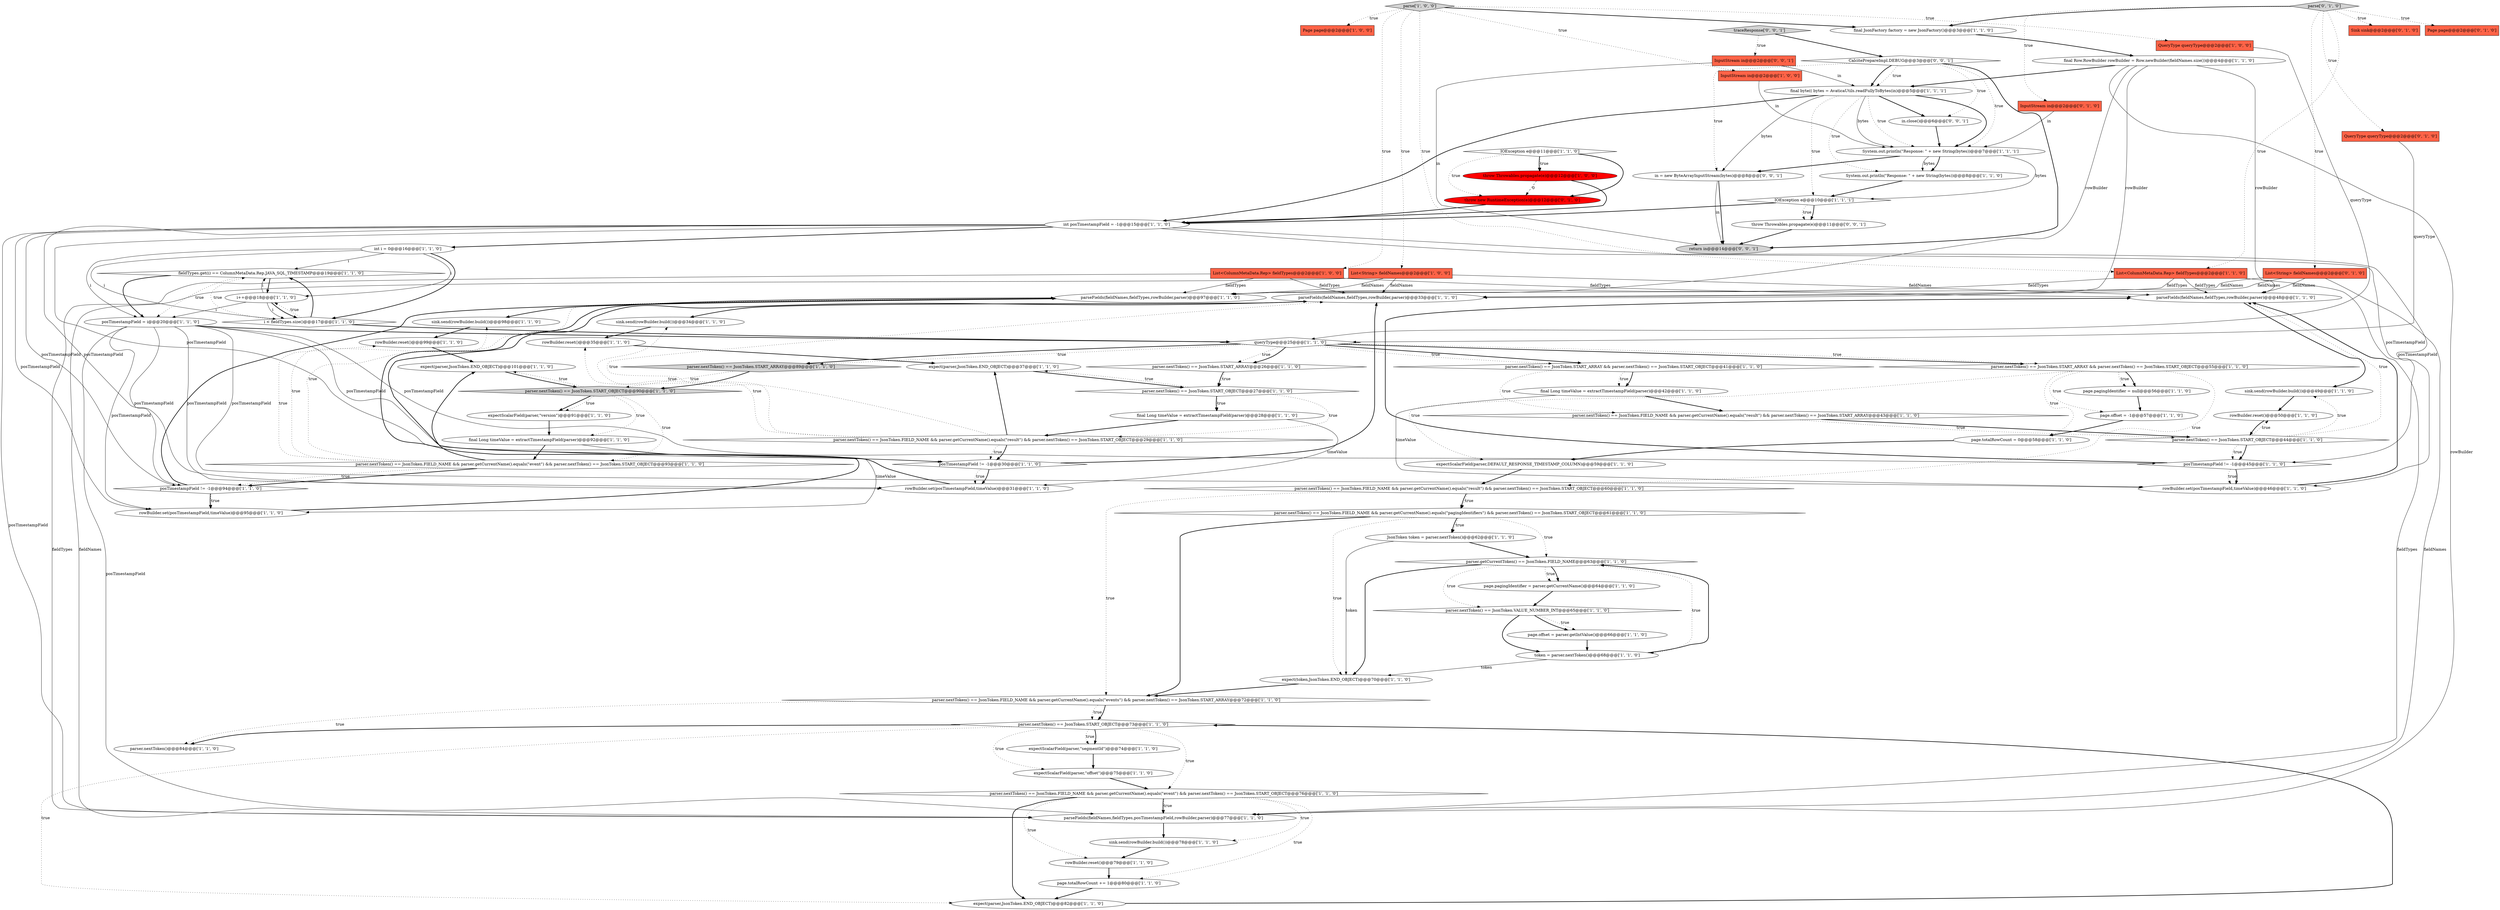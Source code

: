 digraph {
18 [style = filled, label = "parser.nextToken() == JsonToken.FIELD_NAME && parser.getCurrentName().equals(\"events\") && parser.nextToken() == JsonToken.START_ARRAY@@@72@@@['1', '1', '0']", fillcolor = white, shape = diamond image = "AAA0AAABBB1BBB"];
36 [style = filled, label = "rowBuilder.set(posTimestampField,timeValue)@@@46@@@['1', '1', '0']", fillcolor = white, shape = ellipse image = "AAA0AAABBB1BBB"];
44 [style = filled, label = "sink.send(rowBuilder.build())@@@49@@@['1', '1', '0']", fillcolor = white, shape = ellipse image = "AAA0AAABBB1BBB"];
0 [style = filled, label = "final Long timeValue = extractTimestampField(parser)@@@28@@@['1', '1', '0']", fillcolor = white, shape = ellipse image = "AAA0AAABBB1BBB"];
72 [style = filled, label = "expectScalarField(parser,\"segmentId\")@@@74@@@['1', '1', '0']", fillcolor = white, shape = ellipse image = "AAA0AAABBB1BBB"];
76 [style = filled, label = "posTimestampField != -1@@@94@@@['1', '1', '0']", fillcolor = white, shape = diamond image = "AAA0AAABBB1BBB"];
15 [style = filled, label = "page.totalRowCount = 0@@@58@@@['1', '1', '0']", fillcolor = white, shape = ellipse image = "AAA0AAABBB1BBB"];
85 [style = filled, label = "throw Throwables.propagate(e)@@@11@@@['0', '0', '1']", fillcolor = white, shape = ellipse image = "AAA0AAABBB3BBB"];
89 [style = filled, label = "in.close()@@@6@@@['0', '0', '1']", fillcolor = white, shape = ellipse image = "AAA0AAABBB3BBB"];
11 [style = filled, label = "parser.getCurrentToken() == JsonToken.FIELD_NAME@@@63@@@['1', '1', '0']", fillcolor = white, shape = diamond image = "AAA0AAABBB1BBB"];
59 [style = filled, label = "parse['1', '0', '0']", fillcolor = lightgray, shape = diamond image = "AAA0AAABBB1BBB"];
17 [style = filled, label = "sink.send(rowBuilder.build())@@@98@@@['1', '1', '0']", fillcolor = white, shape = ellipse image = "AAA0AAABBB1BBB"];
2 [style = filled, label = "List<String> fieldNames@@@2@@@['1', '0', '0']", fillcolor = tomato, shape = box image = "AAA0AAABBB1BBB"];
4 [style = filled, label = "page.offset = -1@@@57@@@['1', '1', '0']", fillcolor = white, shape = ellipse image = "AAA0AAABBB1BBB"];
12 [style = filled, label = "parseFields(fieldNames,fieldTypes,rowBuilder,parser)@@@97@@@['1', '1', '0']", fillcolor = white, shape = ellipse image = "AAA0AAABBB1BBB"];
40 [style = filled, label = "parser.nextToken() == JsonToken.FIELD_NAME && parser.getCurrentName().equals(\"result\") && parser.nextToken() == JsonToken.START_OBJECT@@@60@@@['1', '1', '0']", fillcolor = white, shape = diamond image = "AAA0AAABBB1BBB"];
82 [style = filled, label = "Sink sink@@@2@@@['0', '1', '0']", fillcolor = tomato, shape = box image = "AAA0AAABBB2BBB"];
7 [style = filled, label = "page.pagingIdentifier = parser.getCurrentName()@@@64@@@['1', '1', '0']", fillcolor = white, shape = ellipse image = "AAA0AAABBB1BBB"];
21 [style = filled, label = "parser.nextToken() == JsonToken.START_ARRAY && parser.nextToken() == JsonToken.START_OBJECT@@@41@@@['1', '1', '0']", fillcolor = white, shape = diamond image = "AAA0AAABBB1BBB"];
46 [style = filled, label = "expect(parser,JsonToken.END_OBJECT)@@@101@@@['1', '1', '0']", fillcolor = white, shape = ellipse image = "AAA0AAABBB1BBB"];
64 [style = filled, label = "posTimestampField != -1@@@30@@@['1', '1', '0']", fillcolor = white, shape = diamond image = "AAA0AAABBB1BBB"];
55 [style = filled, label = "final byte(( bytes = AvaticaUtils.readFullyToBytes(in)@@@5@@@['1', '1', '1']", fillcolor = white, shape = ellipse image = "AAA0AAABBB1BBB"];
32 [style = filled, label = "parser.nextToken() == JsonToken.FIELD_NAME && parser.getCurrentName().equals(\"result\") && parser.nextToken() == JsonToken.START_ARRAY@@@43@@@['1', '1', '0']", fillcolor = white, shape = diamond image = "AAA0AAABBB1BBB"];
74 [style = filled, label = "int posTimestampField = -1@@@15@@@['1', '1', '0']", fillcolor = white, shape = ellipse image = "AAA0AAABBB1BBB"];
66 [style = filled, label = "rowBuilder.reset()@@@99@@@['1', '1', '0']", fillcolor = white, shape = ellipse image = "AAA0AAABBB1BBB"];
77 [style = filled, label = "throw new RuntimeException(e)@@@12@@@['0', '1', '0']", fillcolor = red, shape = ellipse image = "AAA1AAABBB2BBB"];
35 [style = filled, label = "IOException e@@@11@@@['1', '1', '0']", fillcolor = white, shape = diamond image = "AAA0AAABBB1BBB"];
47 [style = filled, label = "Page page@@@2@@@['1', '0', '0']", fillcolor = tomato, shape = box image = "AAA0AAABBB1BBB"];
87 [style = filled, label = "in = new ByteArrayInputStream(bytes)@@@8@@@['0', '0', '1']", fillcolor = white, shape = ellipse image = "AAA0AAABBB3BBB"];
78 [style = filled, label = "parse['0', '1', '0']", fillcolor = lightgray, shape = diamond image = "AAA0AAABBB2BBB"];
68 [style = filled, label = "parseFields(fieldNames,fieldTypes,posTimestampField,rowBuilder,parser)@@@77@@@['1', '1', '0']", fillcolor = white, shape = ellipse image = "AAA0AAABBB1BBB"];
27 [style = filled, label = "List<ColumnMetaData.Rep> fieldTypes@@@2@@@['1', '0', '0']", fillcolor = tomato, shape = box image = "AAA0AAABBB1BBB"];
90 [style = filled, label = "traceResponse['0', '0', '1']", fillcolor = lightgray, shape = diamond image = "AAA0AAABBB3BBB"];
86 [style = filled, label = "return in@@@14@@@['0', '0', '1']", fillcolor = lightgray, shape = ellipse image = "AAA0AAABBB3BBB"];
34 [style = filled, label = "InputStream in@@@2@@@['1', '0', '0']", fillcolor = tomato, shape = box image = "AAA0AAABBB1BBB"];
19 [style = filled, label = "sink.send(rowBuilder.build())@@@78@@@['1', '1', '0']", fillcolor = white, shape = ellipse image = "AAA0AAABBB1BBB"];
71 [style = filled, label = "rowBuilder.set(posTimestampField,timeValue)@@@95@@@['1', '1', '0']", fillcolor = white, shape = ellipse image = "AAA0AAABBB1BBB"];
10 [style = filled, label = "parser.nextToken()@@@84@@@['1', '1', '0']", fillcolor = white, shape = ellipse image = "AAA0AAABBB1BBB"];
52 [style = filled, label = "parser.nextToken() == JsonToken.FIELD_NAME && parser.getCurrentName().equals(\"event\") && parser.nextToken() == JsonToken.START_OBJECT@@@93@@@['1', '1', '0']", fillcolor = white, shape = diamond image = "AAA0AAABBB1BBB"];
50 [style = filled, label = "rowBuilder.reset()@@@79@@@['1', '1', '0']", fillcolor = white, shape = ellipse image = "AAA0AAABBB1BBB"];
73 [style = filled, label = "parser.nextToken() == JsonToken.START_OBJECT@@@90@@@['1', '1', '0']", fillcolor = lightgray, shape = diamond image = "AAA0AAABBB1BBB"];
42 [style = filled, label = "parser.nextToken() == JsonToken.VALUE_NUMBER_INT@@@65@@@['1', '1', '0']", fillcolor = white, shape = diamond image = "AAA0AAABBB1BBB"];
16 [style = filled, label = "System.out.println(\"Response: \" + new String(bytes))@@@8@@@['1', '1', '0']", fillcolor = white, shape = ellipse image = "AAA0AAABBB1BBB"];
38 [style = filled, label = "rowBuilder.reset()@@@35@@@['1', '1', '0']", fillcolor = white, shape = ellipse image = "AAA0AAABBB1BBB"];
58 [style = filled, label = "expectScalarField(parser,\"offset\")@@@75@@@['1', '1', '0']", fillcolor = white, shape = ellipse image = "AAA0AAABBB1BBB"];
3 [style = filled, label = "sink.send(rowBuilder.build())@@@34@@@['1', '1', '0']", fillcolor = white, shape = ellipse image = "AAA0AAABBB1BBB"];
30 [style = filled, label = "parser.nextToken() == JsonToken.START_ARRAY && parser.nextToken() == JsonToken.START_OBJECT@@@55@@@['1', '1', '0']", fillcolor = white, shape = diamond image = "AAA0AAABBB1BBB"];
39 [style = filled, label = "final JsonFactory factory = new JsonFactory()@@@3@@@['1', '1', '0']", fillcolor = white, shape = ellipse image = "AAA0AAABBB1BBB"];
25 [style = filled, label = "fieldTypes.get(i) == ColumnMetaData.Rep.JAVA_SQL_TIMESTAMP@@@19@@@['1', '1', '0']", fillcolor = white, shape = diamond image = "AAA0AAABBB1BBB"];
75 [style = filled, label = "parser.nextToken() == JsonToken.START_OBJECT@@@73@@@['1', '1', '0']", fillcolor = white, shape = diamond image = "AAA0AAABBB1BBB"];
31 [style = filled, label = "expect(parser,JsonToken.END_OBJECT)@@@37@@@['1', '1', '0']", fillcolor = white, shape = ellipse image = "AAA0AAABBB1BBB"];
23 [style = filled, label = "parser.nextToken() == JsonToken.FIELD_NAME && parser.getCurrentName().equals(\"event\") && parser.nextToken() == JsonToken.START_OBJECT@@@76@@@['1', '1', '0']", fillcolor = white, shape = diamond image = "AAA0AAABBB1BBB"];
13 [style = filled, label = "parser.nextToken() == JsonToken.START_OBJECT@@@27@@@['1', '1', '0']", fillcolor = white, shape = diamond image = "AAA0AAABBB1BBB"];
26 [style = filled, label = "expect(parser,JsonToken.END_OBJECT)@@@82@@@['1', '1', '0']", fillcolor = white, shape = ellipse image = "AAA0AAABBB1BBB"];
62 [style = filled, label = "final Long timeValue = extractTimestampField(parser)@@@92@@@['1', '1', '0']", fillcolor = white, shape = ellipse image = "AAA0AAABBB1BBB"];
67 [style = filled, label = "posTimestampField = i@@@20@@@['1', '1', '0']", fillcolor = white, shape = ellipse image = "AAA0AAABBB1BBB"];
63 [style = filled, label = "List<ColumnMetaData.Rep> fieldTypes@@@2@@@['1', '1', '0']", fillcolor = tomato, shape = box image = "AAA0AAABBB1BBB"];
20 [style = filled, label = "throw Throwables.propagate(e)@@@12@@@['1', '0', '0']", fillcolor = red, shape = ellipse image = "AAA1AAABBB1BBB"];
81 [style = filled, label = "List<String> fieldNames@@@2@@@['0', '1', '0']", fillcolor = tomato, shape = box image = "AAA0AAABBB2BBB"];
14 [style = filled, label = "rowBuilder.set(posTimestampField,timeValue)@@@31@@@['1', '1', '0']", fillcolor = white, shape = ellipse image = "AAA0AAABBB1BBB"];
83 [style = filled, label = "InputStream in@@@2@@@['0', '1', '0']", fillcolor = tomato, shape = box image = "AAA0AAABBB2BBB"];
54 [style = filled, label = "parser.nextToken() == JsonToken.START_ARRAY@@@26@@@['1', '1', '0']", fillcolor = white, shape = diamond image = "AAA0AAABBB1BBB"];
56 [style = filled, label = "final Row.RowBuilder rowBuilder = Row.newBuilder(fieldNames.size())@@@4@@@['1', '1', '0']", fillcolor = white, shape = ellipse image = "AAA0AAABBB1BBB"];
60 [style = filled, label = "QueryType queryType@@@2@@@['1', '0', '0']", fillcolor = tomato, shape = box image = "AAA0AAABBB1BBB"];
70 [style = filled, label = "expect(token,JsonToken.END_OBJECT)@@@70@@@['1', '1', '0']", fillcolor = white, shape = ellipse image = "AAA0AAABBB1BBB"];
61 [style = filled, label = "parser.nextToken() == JsonToken.START_OBJECT@@@44@@@['1', '1', '0']", fillcolor = white, shape = diamond image = "AAA0AAABBB1BBB"];
1 [style = filled, label = "final Long timeValue = extractTimestampField(parser)@@@42@@@['1', '1', '0']", fillcolor = white, shape = ellipse image = "AAA0AAABBB1BBB"];
41 [style = filled, label = "i++@@@18@@@['1', '1', '0']", fillcolor = white, shape = ellipse image = "AAA0AAABBB1BBB"];
9 [style = filled, label = "parser.nextToken() == JsonToken.START_ARRAY@@@89@@@['1', '1', '0']", fillcolor = lightgray, shape = diamond image = "AAA0AAABBB1BBB"];
84 [style = filled, label = "InputStream in@@@2@@@['0', '0', '1']", fillcolor = tomato, shape = box image = "AAA0AAABBB3BBB"];
29 [style = filled, label = "i < fieldTypes.size()@@@17@@@['1', '1', '0']", fillcolor = white, shape = diamond image = "AAA0AAABBB1BBB"];
24 [style = filled, label = "page.pagingIdentifier = null@@@56@@@['1', '1', '0']", fillcolor = white, shape = ellipse image = "AAA0AAABBB1BBB"];
53 [style = filled, label = "JsonToken token = parser.nextToken()@@@62@@@['1', '1', '0']", fillcolor = white, shape = ellipse image = "AAA0AAABBB1BBB"];
45 [style = filled, label = "queryType@@@25@@@['1', '1', '0']", fillcolor = white, shape = diamond image = "AAA0AAABBB1BBB"];
22 [style = filled, label = "page.offset = parser.getIntValue()@@@66@@@['1', '1', '0']", fillcolor = white, shape = ellipse image = "AAA0AAABBB1BBB"];
79 [style = filled, label = "Page page@@@2@@@['0', '1', '0']", fillcolor = tomato, shape = box image = "AAA0AAABBB2BBB"];
49 [style = filled, label = "posTimestampField != -1@@@45@@@['1', '1', '0']", fillcolor = white, shape = diamond image = "AAA0AAABBB1BBB"];
65 [style = filled, label = "System.out.println(\"Response: \" + new String(bytes))@@@7@@@['1', '1', '1']", fillcolor = white, shape = ellipse image = "AAA0AAABBB1BBB"];
69 [style = filled, label = "IOException e@@@10@@@['1', '1', '1']", fillcolor = white, shape = diamond image = "AAA0AAABBB1BBB"];
51 [style = filled, label = "parser.nextToken() == JsonToken.FIELD_NAME && parser.getCurrentName().equals(\"pagingIdentifiers\") && parser.nextToken() == JsonToken.START_OBJECT@@@61@@@['1', '1', '0']", fillcolor = white, shape = diamond image = "AAA0AAABBB1BBB"];
43 [style = filled, label = "token = parser.nextToken()@@@68@@@['1', '1', '0']", fillcolor = white, shape = ellipse image = "AAA0AAABBB1BBB"];
28 [style = filled, label = "parser.nextToken() == JsonToken.FIELD_NAME && parser.getCurrentName().equals(\"result\") && parser.nextToken() == JsonToken.START_OBJECT@@@29@@@['1', '1', '0']", fillcolor = white, shape = diamond image = "AAA0AAABBB1BBB"];
88 [style = filled, label = "CalcitePrepareImpl.DEBUG@@@3@@@['0', '0', '1']", fillcolor = white, shape = diamond image = "AAA0AAABBB3BBB"];
33 [style = filled, label = "parseFields(fieldNames,fieldTypes,rowBuilder,parser)@@@33@@@['1', '1', '0']", fillcolor = white, shape = ellipse image = "AAA0AAABBB1BBB"];
57 [style = filled, label = "int i = 0@@@16@@@['1', '1', '0']", fillcolor = white, shape = ellipse image = "AAA0AAABBB1BBB"];
80 [style = filled, label = "QueryType queryType@@@2@@@['0', '1', '0']", fillcolor = tomato, shape = box image = "AAA0AAABBB2BBB"];
6 [style = filled, label = "expectScalarField(parser,\"version\")@@@91@@@['1', '1', '0']", fillcolor = white, shape = ellipse image = "AAA0AAABBB1BBB"];
5 [style = filled, label = "page.totalRowCount += 1@@@80@@@['1', '1', '0']", fillcolor = white, shape = ellipse image = "AAA0AAABBB1BBB"];
48 [style = filled, label = "expectScalarField(parser,DEFAULT_RESPONSE_TIMESTAMP_COLUMN)@@@59@@@['1', '1', '0']", fillcolor = white, shape = ellipse image = "AAA0AAABBB1BBB"];
37 [style = filled, label = "rowBuilder.reset()@@@50@@@['1', '1', '0']", fillcolor = white, shape = ellipse image = "AAA0AAABBB1BBB"];
8 [style = filled, label = "parseFields(fieldNames,fieldTypes,rowBuilder,parser)@@@48@@@['1', '1', '0']", fillcolor = white, shape = ellipse image = "AAA0AAABBB1BBB"];
35->20 [style = dotted, label="true"];
43->70 [style = solid, label="token"];
35->77 [style = bold, label=""];
88->86 [style = bold, label=""];
56->12 [style = solid, label="rowBuilder"];
27->8 [style = solid, label="fieldTypes"];
90->88 [style = bold, label=""];
13->28 [style = dotted, label="true"];
62->71 [style = solid, label="timeValue"];
61->37 [style = dotted, label="true"];
40->18 [style = dotted, label="true"];
74->71 [style = solid, label="posTimestampField"];
78->63 [style = dotted, label="true"];
40->51 [style = dotted, label="true"];
67->76 [style = solid, label="posTimestampField"];
88->89 [style = dotted, label="true"];
4->15 [style = bold, label=""];
23->5 [style = dotted, label="true"];
57->29 [style = bold, label=""];
57->29 [style = solid, label="i"];
51->53 [style = bold, label=""];
23->68 [style = bold, label=""];
88->55 [style = dotted, label="true"];
81->33 [style = solid, label="fieldNames"];
63->68 [style = solid, label="fieldTypes"];
38->31 [style = bold, label=""];
53->11 [style = bold, label=""];
76->71 [style = bold, label=""];
3->38 [style = bold, label=""];
85->86 [style = bold, label=""];
8->44 [style = bold, label=""];
45->30 [style = bold, label=""];
57->25 [style = solid, label="i"];
16->69 [style = bold, label=""];
52->17 [style = dotted, label="true"];
29->45 [style = bold, label=""];
49->8 [style = bold, label=""];
55->89 [style = bold, label=""];
55->74 [style = bold, label=""];
78->80 [style = dotted, label="true"];
73->6 [style = bold, label=""];
65->87 [style = bold, label=""];
50->5 [style = bold, label=""];
65->16 [style = bold, label=""];
11->43 [style = dotted, label="true"];
21->1 [style = bold, label=""];
28->64 [style = dotted, label="true"];
49->36 [style = dotted, label="true"];
55->69 [style = dotted, label="true"];
42->22 [style = dotted, label="true"];
51->53 [style = dotted, label="true"];
64->33 [style = bold, label=""];
75->10 [style = bold, label=""];
6->62 [style = bold, label=""];
41->25 [style = solid, label="i"];
49->36 [style = bold, label=""];
59->60 [style = dotted, label="true"];
61->49 [style = bold, label=""];
32->61 [style = bold, label=""];
11->7 [style = dotted, label="true"];
66->46 [style = bold, label=""];
74->14 [style = solid, label="posTimestampField"];
41->29 [style = solid, label="i"];
51->70 [style = dotted, label="true"];
33->3 [style = bold, label=""];
63->8 [style = solid, label="fieldTypes"];
35->20 [style = bold, label=""];
1->36 [style = solid, label="timeValue"];
40->51 [style = bold, label=""];
18->75 [style = dotted, label="true"];
22->43 [style = bold, label=""];
77->74 [style = bold, label=""];
54->13 [style = dotted, label="true"];
88->65 [style = dotted, label="true"];
21->32 [style = dotted, label="true"];
59->39 [style = bold, label=""];
23->19 [style = dotted, label="true"];
29->41 [style = dotted, label="true"];
45->54 [style = dotted, label="true"];
37->61 [style = bold, label=""];
74->64 [style = solid, label="posTimestampField"];
45->9 [style = dotted, label="true"];
23->50 [style = dotted, label="true"];
43->11 [style = bold, label=""];
2->12 [style = solid, label="fieldNames"];
55->87 [style = solid, label="bytes"];
61->8 [style = dotted, label="true"];
78->83 [style = dotted, label="true"];
67->68 [style = solid, label="posTimestampField"];
76->71 [style = dotted, label="true"];
55->65 [style = bold, label=""];
17->66 [style = bold, label=""];
13->0 [style = dotted, label="true"];
60->45 [style = solid, label="queryType"];
52->12 [style = dotted, label="true"];
59->34 [style = dotted, label="true"];
51->18 [style = bold, label=""];
7->42 [style = bold, label=""];
67->71 [style = solid, label="posTimestampField"];
1->32 [style = bold, label=""];
61->44 [style = dotted, label="true"];
45->21 [style = bold, label=""];
74->68 [style = solid, label="posTimestampField"];
44->37 [style = bold, label=""];
28->38 [style = dotted, label="true"];
20->74 [style = bold, label=""];
64->14 [style = bold, label=""];
81->12 [style = solid, label="fieldNames"];
42->22 [style = bold, label=""];
84->86 [style = solid, label="in"];
76->12 [style = bold, label=""];
78->39 [style = bold, label=""];
67->45 [style = bold, label=""];
2->68 [style = solid, label="fieldNames"];
35->77 [style = dotted, label="true"];
13->0 [style = bold, label=""];
69->74 [style = bold, label=""];
30->24 [style = bold, label=""];
73->62 [style = dotted, label="true"];
75->23 [style = dotted, label="true"];
81->68 [style = solid, label="fieldNames"];
84->55 [style = solid, label="in"];
52->46 [style = bold, label=""];
78->81 [style = dotted, label="true"];
67->36 [style = solid, label="posTimestampField"];
20->77 [style = dashed, label="0"];
55->16 [style = dotted, label="true"];
28->3 [style = dotted, label="true"];
25->41 [style = bold, label=""];
31->13 [style = bold, label=""];
28->31 [style = bold, label=""];
88->87 [style = dotted, label="true"];
12->17 [style = bold, label=""];
11->70 [style = bold, label=""];
5->26 [style = bold, label=""];
30->4 [style = dotted, label="true"];
19->50 [style = bold, label=""];
32->61 [style = dotted, label="true"];
26->75 [style = bold, label=""];
27->33 [style = solid, label="fieldTypes"];
18->10 [style = dotted, label="true"];
59->27 [style = dotted, label="true"];
18->75 [style = bold, label=""];
74->36 [style = solid, label="posTimestampField"];
28->64 [style = bold, label=""];
67->64 [style = solid, label="posTimestampField"];
58->23 [style = bold, label=""];
2->33 [style = solid, label="fieldNames"];
69->85 [style = bold, label=""];
15->48 [style = bold, label=""];
74->49 [style = solid, label="posTimestampField"];
36->8 [style = bold, label=""];
78->82 [style = dotted, label="true"];
75->72 [style = bold, label=""];
90->84 [style = dotted, label="true"];
67->14 [style = solid, label="posTimestampField"];
87->86 [style = bold, label=""];
80->45 [style = solid, label="queryType"];
75->26 [style = dotted, label="true"];
75->72 [style = dotted, label="true"];
45->9 [style = bold, label=""];
57->67 [style = solid, label="i"];
46->73 [style = bold, label=""];
29->25 [style = dotted, label="true"];
81->8 [style = solid, label="fieldNames"];
73->6 [style = dotted, label="true"];
88->55 [style = bold, label=""];
78->79 [style = dotted, label="true"];
53->70 [style = solid, label="token"];
42->43 [style = bold, label=""];
34->65 [style = solid, label="in"];
30->24 [style = dotted, label="true"];
55->65 [style = solid, label="bytes"];
83->65 [style = solid, label="in"];
21->1 [style = dotted, label="true"];
52->76 [style = bold, label=""];
28->33 [style = dotted, label="true"];
62->52 [style = bold, label=""];
41->29 [style = bold, label=""];
30->48 [style = dotted, label="true"];
69->85 [style = dotted, label="true"];
74->57 [style = bold, label=""];
23->26 [style = bold, label=""];
9->73 [style = bold, label=""];
73->46 [style = dotted, label="true"];
29->25 [style = bold, label=""];
68->19 [style = bold, label=""];
56->8 [style = solid, label="rowBuilder"];
67->49 [style = solid, label="posTimestampField"];
71->12 [style = bold, label=""];
27->12 [style = solid, label="fieldTypes"];
74->76 [style = solid, label="posTimestampField"];
25->67 [style = dotted, label="true"];
30->40 [style = dotted, label="true"];
48->40 [style = bold, label=""];
14->33 [style = bold, label=""];
11->42 [style = dotted, label="true"];
57->41 [style = solid, label="i"];
45->54 [style = bold, label=""];
41->67 [style = solid, label="i"];
63->12 [style = solid, label="fieldTypes"];
27->68 [style = solid, label="fieldTypes"];
65->16 [style = solid, label="bytes"];
24->4 [style = bold, label=""];
56->33 [style = solid, label="rowBuilder"];
55->65 [style = dotted, label="true"];
13->31 [style = dotted, label="true"];
52->76 [style = dotted, label="true"];
54->13 [style = bold, label=""];
23->68 [style = dotted, label="true"];
72->58 [style = bold, label=""];
52->66 [style = dotted, label="true"];
39->56 [style = bold, label=""];
89->65 [style = bold, label=""];
59->63 [style = dotted, label="true"];
65->69 [style = solid, label="bytes"];
0->14 [style = solid, label="timeValue"];
63->33 [style = solid, label="fieldTypes"];
75->58 [style = dotted, label="true"];
45->30 [style = dotted, label="true"];
9->73 [style = dotted, label="true"];
59->47 [style = dotted, label="true"];
45->21 [style = dotted, label="true"];
56->68 [style = solid, label="rowBuilder"];
25->67 [style = bold, label=""];
61->49 [style = dotted, label="true"];
70->18 [style = bold, label=""];
30->15 [style = dotted, label="true"];
64->14 [style = dotted, label="true"];
2->8 [style = solid, label="fieldNames"];
73->52 [style = dotted, label="true"];
51->11 [style = dotted, label="true"];
59->2 [style = dotted, label="true"];
87->86 [style = solid, label="in"];
11->7 [style = bold, label=""];
0->28 [style = bold, label=""];
56->55 [style = bold, label=""];
}
